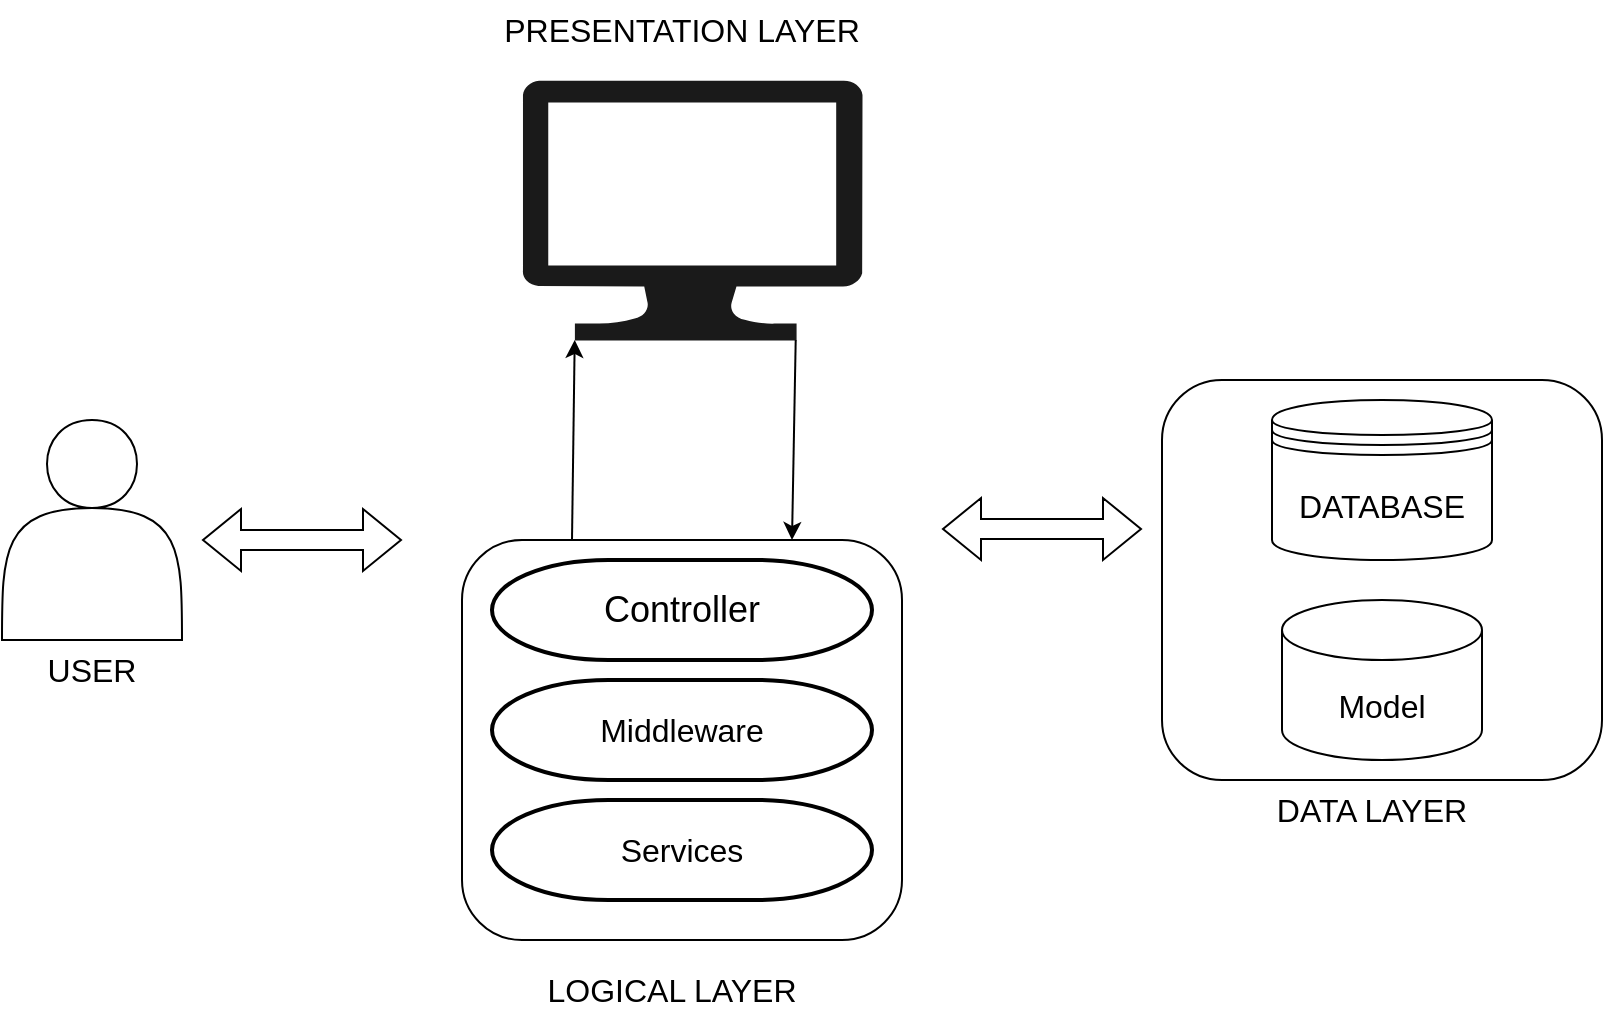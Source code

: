 <mxfile version="24.4.13" type="device">
  <diagram name="Page-1" id="P0jCeTdEBxxe97QMBK2Q">
    <mxGraphModel dx="1050" dy="558" grid="1" gridSize="10" guides="1" tooltips="1" connect="1" arrows="1" fold="1" page="1" pageScale="1" pageWidth="850" pageHeight="1100" math="0" shadow="0">
      <root>
        <mxCell id="0" />
        <mxCell id="1" parent="0" />
        <mxCell id="cyreF_LWNamc2zbXXMQV-3" value="" style="shape=actor;whiteSpace=wrap;html=1;" vertex="1" parent="1">
          <mxGeometry x="30" y="260" width="90" height="110" as="geometry" />
        </mxCell>
        <mxCell id="cyreF_LWNamc2zbXXMQV-15" value="" style="group" vertex="1" connectable="0" parent="1">
          <mxGeometry x="610" y="240" width="220" height="200" as="geometry" />
        </mxCell>
        <mxCell id="cyreF_LWNamc2zbXXMQV-14" value="" style="rounded=1;whiteSpace=wrap;html=1;" vertex="1" parent="cyreF_LWNamc2zbXXMQV-15">
          <mxGeometry width="220" height="200" as="geometry" />
        </mxCell>
        <mxCell id="cyreF_LWNamc2zbXXMQV-13" value="&lt;font style=&quot;font-size: 16px;&quot;&gt;Model&lt;/font&gt;" style="shape=cylinder3;whiteSpace=wrap;html=1;boundedLbl=1;backgroundOutline=1;size=15;" vertex="1" parent="cyreF_LWNamc2zbXXMQV-15">
          <mxGeometry x="60" y="110" width="100" height="80" as="geometry" />
        </mxCell>
        <mxCell id="cyreF_LWNamc2zbXXMQV-2" value="&lt;font style=&quot;font-size: 16px;&quot;&gt;DATABASE&lt;/font&gt;" style="shape=datastore;whiteSpace=wrap;html=1;" vertex="1" parent="cyreF_LWNamc2zbXXMQV-15">
          <mxGeometry x="55" y="10" width="110" height="80" as="geometry" />
        </mxCell>
        <mxCell id="cyreF_LWNamc2zbXXMQV-21" value="" style="group" vertex="1" connectable="0" parent="1">
          <mxGeometry x="260" y="130" width="220" height="390" as="geometry" />
        </mxCell>
        <mxCell id="cyreF_LWNamc2zbXXMQV-5" value="" style="verticalLabelPosition=bottom;html=1;verticalAlign=top;align=center;strokeColor=none;fillColor=#1A1A1A;shape=mxgraph.azure.computer;pointerEvents=1;strokeWidth=0;" vertex="1" parent="cyreF_LWNamc2zbXXMQV-21">
          <mxGeometry x="30" y="-40" width="170" height="130" as="geometry" />
        </mxCell>
        <mxCell id="cyreF_LWNamc2zbXXMQV-17" value="" style="group" vertex="1" connectable="0" parent="cyreF_LWNamc2zbXXMQV-21">
          <mxGeometry y="190" width="220" height="200" as="geometry" />
        </mxCell>
        <mxCell id="cyreF_LWNamc2zbXXMQV-7" value="" style="rounded=1;whiteSpace=wrap;html=1;" vertex="1" parent="cyreF_LWNamc2zbXXMQV-17">
          <mxGeometry width="220" height="200" as="geometry" />
        </mxCell>
        <mxCell id="cyreF_LWNamc2zbXXMQV-16" value="" style="group" vertex="1" connectable="0" parent="cyreF_LWNamc2zbXXMQV-17">
          <mxGeometry x="15" y="10" width="190" height="170" as="geometry" />
        </mxCell>
        <mxCell id="cyreF_LWNamc2zbXXMQV-8" value="&lt;font style=&quot;font-size: 18px;&quot;&gt;Controller&lt;/font&gt;" style="strokeWidth=2;html=1;shape=mxgraph.flowchart.terminator;whiteSpace=wrap;" vertex="1" parent="cyreF_LWNamc2zbXXMQV-16">
          <mxGeometry width="190" height="50" as="geometry" />
        </mxCell>
        <mxCell id="cyreF_LWNamc2zbXXMQV-9" value="&lt;font style=&quot;font-size: 16px;&quot;&gt;Middleware&lt;/font&gt;" style="strokeWidth=2;html=1;shape=mxgraph.flowchart.terminator;whiteSpace=wrap;" vertex="1" parent="cyreF_LWNamc2zbXXMQV-16">
          <mxGeometry y="60" width="190" height="50" as="geometry" />
        </mxCell>
        <mxCell id="cyreF_LWNamc2zbXXMQV-10" value="&lt;font style=&quot;font-size: 16px;&quot;&gt;Services&lt;/font&gt;" style="strokeWidth=2;html=1;shape=mxgraph.flowchart.terminator;whiteSpace=wrap;" vertex="1" parent="cyreF_LWNamc2zbXXMQV-16">
          <mxGeometry y="120" width="190" height="50" as="geometry" />
        </mxCell>
        <mxCell id="cyreF_LWNamc2zbXXMQV-25" value="" style="endArrow=classic;html=1;rounded=0;entryX=0.155;entryY=1;entryDx=0;entryDy=0;entryPerimeter=0;exitX=0.25;exitY=0;exitDx=0;exitDy=0;" edge="1" parent="cyreF_LWNamc2zbXXMQV-21" source="cyreF_LWNamc2zbXXMQV-7" target="cyreF_LWNamc2zbXXMQV-5">
          <mxGeometry width="50" height="50" relative="1" as="geometry">
            <mxPoint x="140" y="210" as="sourcePoint" />
            <mxPoint x="190" y="160" as="targetPoint" />
          </mxGeometry>
        </mxCell>
        <mxCell id="cyreF_LWNamc2zbXXMQV-26" value="" style="endArrow=classic;html=1;rounded=0;exitX=0.805;exitY=1;exitDx=0;exitDy=0;exitPerimeter=0;entryX=0.75;entryY=0;entryDx=0;entryDy=0;" edge="1" parent="cyreF_LWNamc2zbXXMQV-21" source="cyreF_LWNamc2zbXXMQV-5" target="cyreF_LWNamc2zbXXMQV-7">
          <mxGeometry width="50" height="50" relative="1" as="geometry">
            <mxPoint x="140" y="210" as="sourcePoint" />
            <mxPoint x="190" y="160" as="targetPoint" />
          </mxGeometry>
        </mxCell>
        <mxCell id="cyreF_LWNamc2zbXXMQV-22" value="" style="shape=flexArrow;endArrow=classic;startArrow=classic;html=1;rounded=0;" edge="1" parent="1">
          <mxGeometry width="100" height="100" relative="1" as="geometry">
            <mxPoint x="130" y="320" as="sourcePoint" />
            <mxPoint x="230" y="320" as="targetPoint" />
          </mxGeometry>
        </mxCell>
        <mxCell id="cyreF_LWNamc2zbXXMQV-23" value="" style="shape=flexArrow;endArrow=classic;startArrow=classic;html=1;rounded=0;" edge="1" parent="1">
          <mxGeometry width="100" height="100" relative="1" as="geometry">
            <mxPoint x="500" y="314.5" as="sourcePoint" />
            <mxPoint x="600" y="314.5" as="targetPoint" />
          </mxGeometry>
        </mxCell>
        <mxCell id="cyreF_LWNamc2zbXXMQV-27" value="&lt;font style=&quot;font-size: 16px;&quot;&gt;USER&lt;/font&gt;" style="text;html=1;align=center;verticalAlign=middle;whiteSpace=wrap;rounded=0;" vertex="1" parent="1">
          <mxGeometry x="45" y="370" width="60" height="30" as="geometry" />
        </mxCell>
        <mxCell id="cyreF_LWNamc2zbXXMQV-28" value="&lt;font style=&quot;font-size: 16px;&quot;&gt;PRESENTATION LAYER&lt;/font&gt;" style="text;html=1;align=center;verticalAlign=middle;whiteSpace=wrap;rounded=0;" vertex="1" parent="1">
          <mxGeometry x="265" y="50" width="210" height="30" as="geometry" />
        </mxCell>
        <mxCell id="cyreF_LWNamc2zbXXMQV-29" value="&lt;font style=&quot;font-size: 16px;&quot;&gt;LOGICAL LAYER&lt;/font&gt;" style="text;html=1;align=center;verticalAlign=middle;whiteSpace=wrap;rounded=0;" vertex="1" parent="1">
          <mxGeometry x="260" y="530" width="210" height="30" as="geometry" />
        </mxCell>
        <mxCell id="cyreF_LWNamc2zbXXMQV-30" value="&lt;font style=&quot;font-size: 16px;&quot;&gt;DATA LAYER&lt;/font&gt;" style="text;html=1;align=center;verticalAlign=middle;whiteSpace=wrap;rounded=0;" vertex="1" parent="1">
          <mxGeometry x="610" y="440" width="210" height="30" as="geometry" />
        </mxCell>
      </root>
    </mxGraphModel>
  </diagram>
</mxfile>
